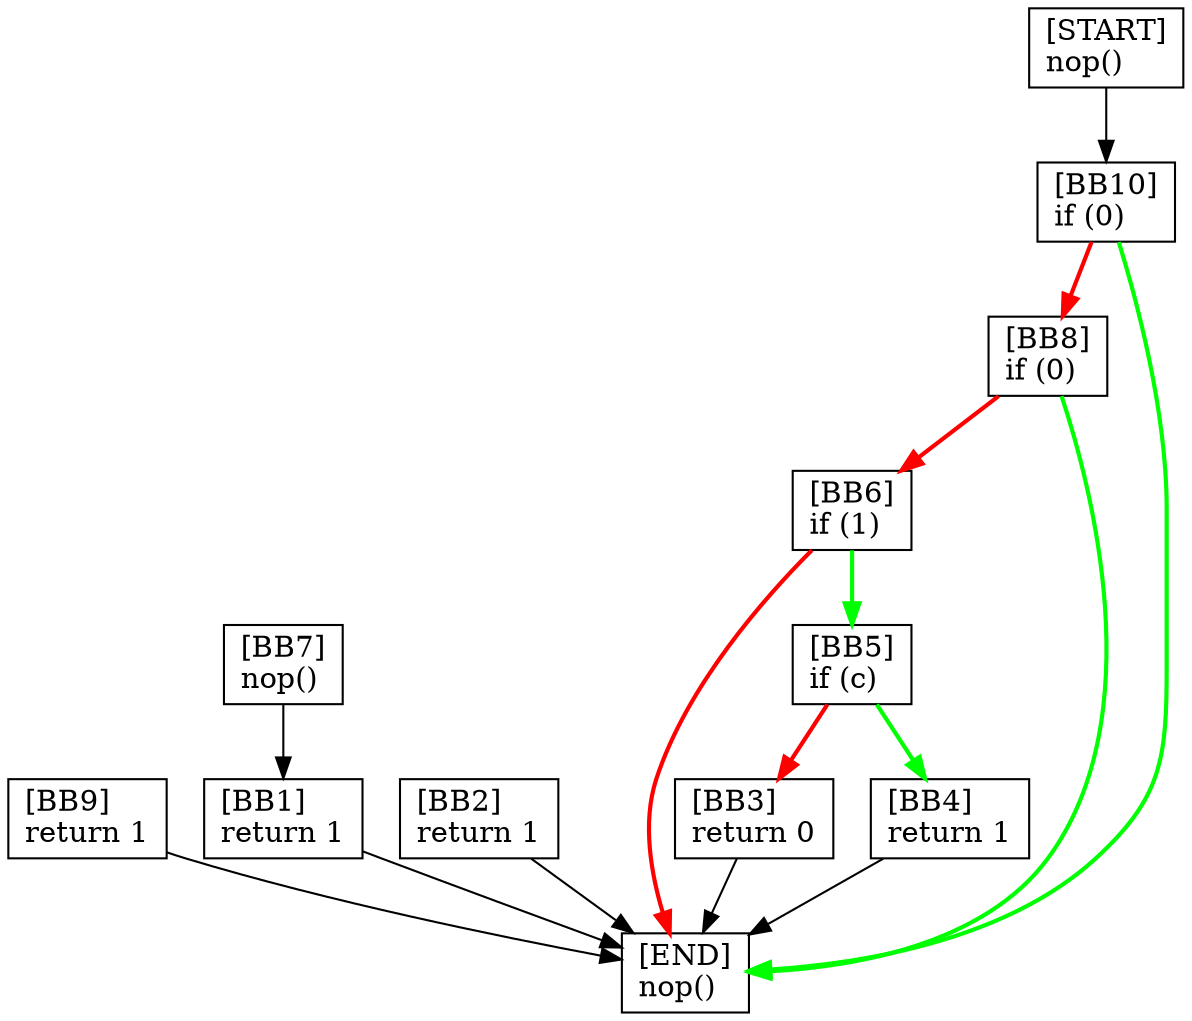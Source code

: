 digraph {
  node [shape=box]
  BB10 [label="[BB10]\lif (0)\l"];
  BB9 [label="[BB9]\lreturn 1\l"];
  BB8 [label="[BB8]\lif (0)\l"];
  BB7 [label="[BB7]\lnop()\l"];
  BB6 [label="[BB6]\lif (1)\l"];
  BB1 [label="[BB1]\lreturn 1\l"];
  START [label="[START]\lnop()\l"];
  END [label="[END]\lnop()\l"];
  BB2 [label="[BB2]\lreturn 1\l"];
  BB3 [label="[BB3]\lreturn 0\l"];
  BB4 [label="[BB4]\lreturn 1\l"];
  BB5 [label="[BB5]\lif (c)\l"];
  BB6 -> BB5 [color=green, penwidth=2];
  BB10 -> BB8 [color=red, penwidth=2];
  BB8 -> BB6 [color=red, penwidth=2];
  BB7 -> BB1;
  BB9 -> END;
  START -> BB10;
  BB2 -> END;
  BB10 -> END [color=green, penwidth=2];
  BB4 -> END;
  BB1 -> END;
  BB5 -> BB4 [color=green, penwidth=2];
  BB5 -> BB3 [color=red, penwidth=2];
  BB8 -> END [color=green, penwidth=2];
  BB6 -> END [color=red, penwidth=2];
  BB3 -> END;
}
